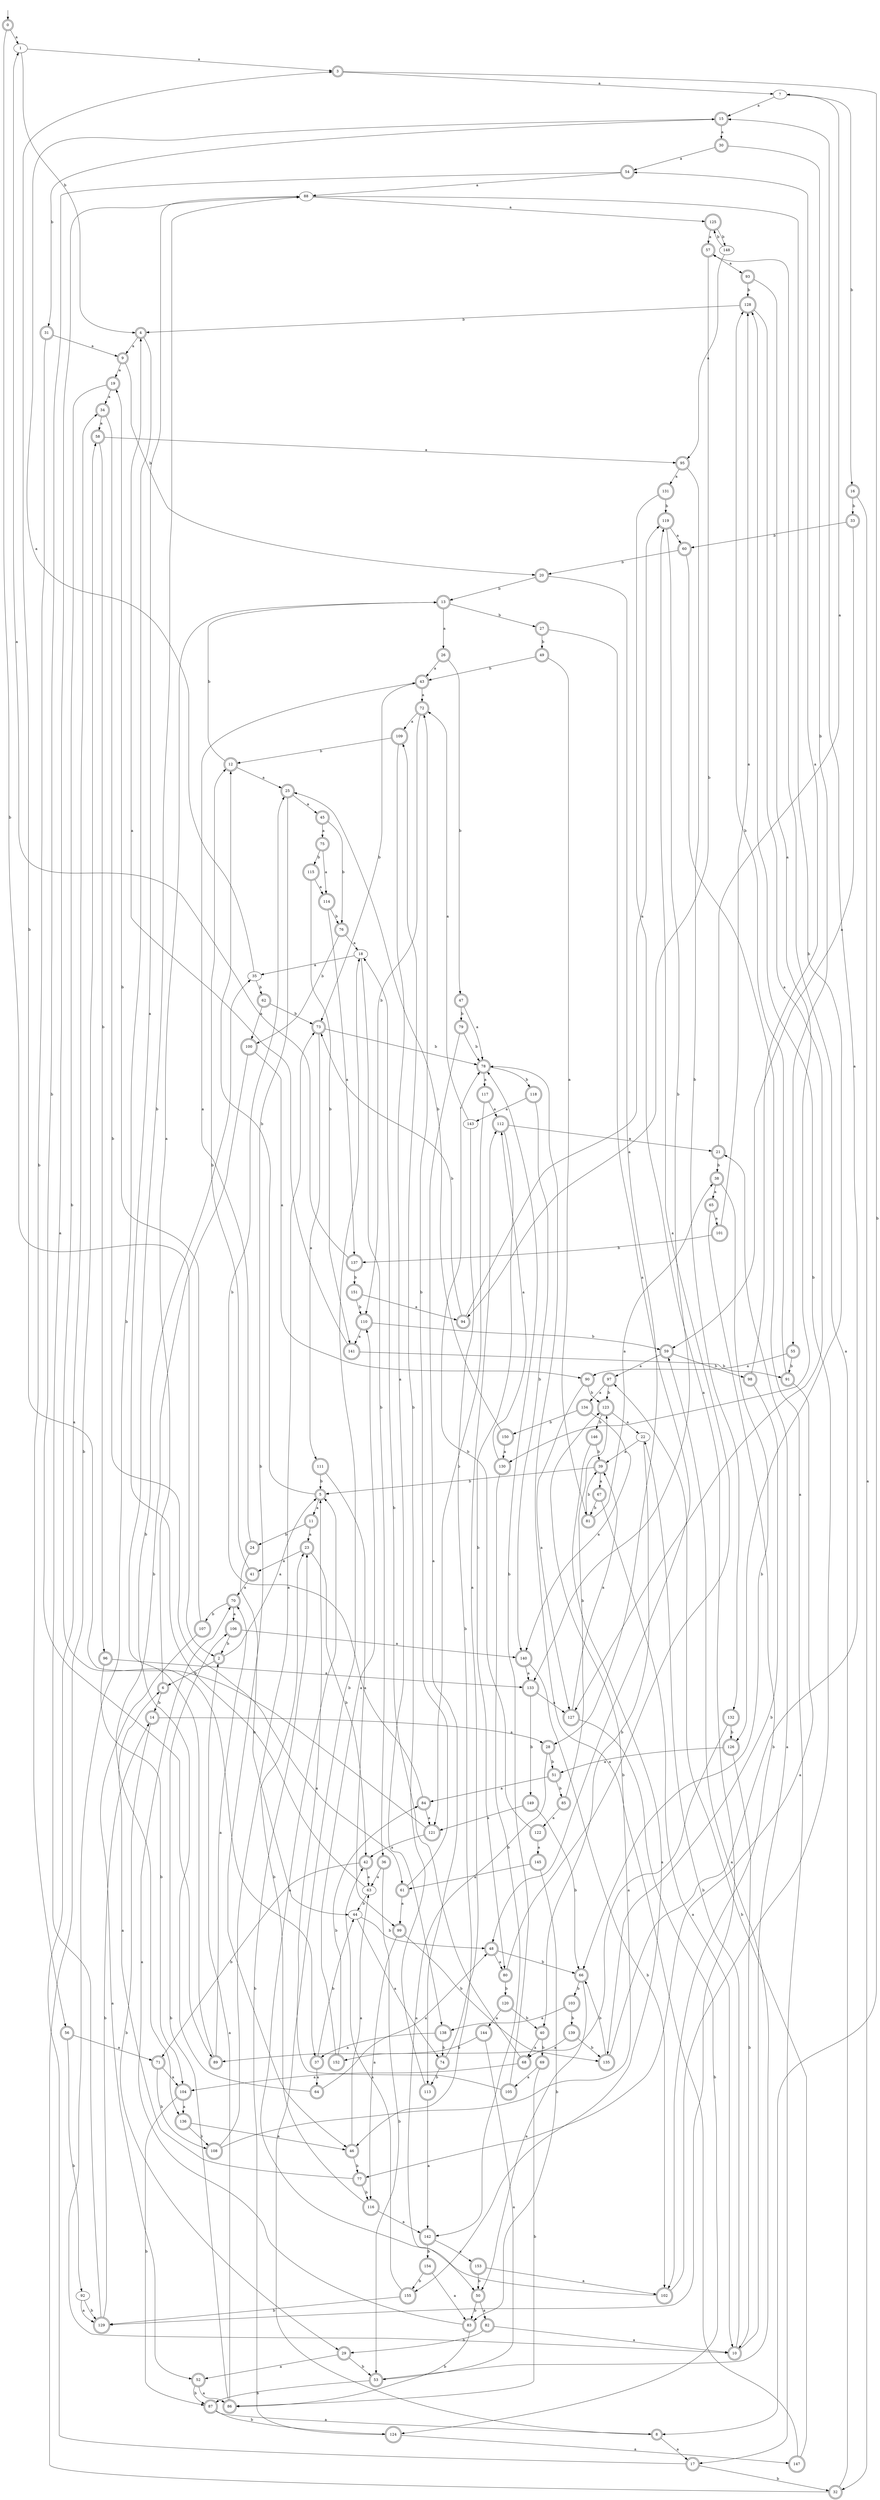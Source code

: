 digraph RandomDFA {
  __start0 [label="", shape=none];
  __start0 -> 0 [label=""];
  0 [shape=circle] [shape=doublecircle]
  0 -> 1 [label="a"]
  0 -> 2 [label="b"]
  1
  1 -> 3 [label="a"]
  1 -> 4 [label="b"]
  2 [shape=doublecircle]
  2 -> 5 [label="a"]
  2 -> 6 [label="b"]
  3 [shape=doublecircle]
  3 -> 7 [label="a"]
  3 -> 8 [label="b"]
  4 [shape=doublecircle]
  4 -> 9 [label="a"]
  4 -> 10 [label="b"]
  5 [shape=doublecircle]
  5 -> 11 [label="a"]
  5 -> 12 [label="b"]
  6 [shape=doublecircle]
  6 -> 13 [label="a"]
  6 -> 14 [label="b"]
  7
  7 -> 15 [label="a"]
  7 -> 16 [label="b"]
  8 [shape=doublecircle]
  8 -> 17 [label="a"]
  8 -> 18 [label="b"]
  9 [shape=doublecircle]
  9 -> 19 [label="a"]
  9 -> 20 [label="b"]
  10 [shape=doublecircle]
  10 -> 21 [label="a"]
  10 -> 22 [label="b"]
  11 [shape=doublecircle]
  11 -> 23 [label="a"]
  11 -> 24 [label="b"]
  12 [shape=doublecircle]
  12 -> 25 [label="a"]
  12 -> 13 [label="b"]
  13 [shape=doublecircle]
  13 -> 26 [label="a"]
  13 -> 27 [label="b"]
  14 [shape=doublecircle]
  14 -> 28 [label="a"]
  14 -> 29 [label="b"]
  15 [shape=doublecircle]
  15 -> 30 [label="a"]
  15 -> 31 [label="b"]
  16 [shape=doublecircle]
  16 -> 32 [label="a"]
  16 -> 33 [label="b"]
  17 [shape=doublecircle]
  17 -> 34 [label="a"]
  17 -> 32 [label="b"]
  18
  18 -> 35 [label="a"]
  18 -> 36 [label="b"]
  19 [shape=doublecircle]
  19 -> 34 [label="a"]
  19 -> 37 [label="b"]
  20 [shape=doublecircle]
  20 -> 28 [label="a"]
  20 -> 13 [label="b"]
  21 [shape=doublecircle]
  21 -> 7 [label="a"]
  21 -> 38 [label="b"]
  22
  22 -> 39 [label="a"]
  22 -> 40 [label="b"]
  23 [shape=doublecircle]
  23 -> 41 [label="a"]
  23 -> 42 [label="b"]
  24 [shape=doublecircle]
  24 -> 43 [label="a"]
  24 -> 44 [label="b"]
  25 [shape=doublecircle]
  25 -> 45 [label="a"]
  25 -> 46 [label="b"]
  26 [shape=doublecircle]
  26 -> 43 [label="a"]
  26 -> 47 [label="b"]
  27 [shape=doublecircle]
  27 -> 48 [label="a"]
  27 -> 49 [label="b"]
  28 [shape=doublecircle]
  28 -> 50 [label="a"]
  28 -> 51 [label="b"]
  29 [shape=doublecircle]
  29 -> 52 [label="a"]
  29 -> 53 [label="b"]
  30 [shape=doublecircle]
  30 -> 54 [label="a"]
  30 -> 55 [label="b"]
  31 [shape=doublecircle]
  31 -> 9 [label="a"]
  31 -> 56 [label="b"]
  32 [shape=doublecircle]
  32 -> 57 [label="a"]
  32 -> 58 [label="b"]
  33 [shape=doublecircle]
  33 -> 59 [label="a"]
  33 -> 60 [label="b"]
  34 [shape=doublecircle]
  34 -> 58 [label="a"]
  34 -> 61 [label="b"]
  35
  35 -> 15 [label="a"]
  35 -> 62 [label="b"]
  36 [shape=doublecircle]
  36 -> 63 [label="a"]
  36 -> 53 [label="b"]
  37 [shape=doublecircle]
  37 -> 64 [label="a"]
  37 -> 44 [label="b"]
  38 [shape=doublecircle]
  38 -> 65 [label="a"]
  38 -> 66 [label="b"]
  39 [shape=doublecircle]
  39 -> 67 [label="a"]
  39 -> 5 [label="b"]
  40 [shape=doublecircle]
  40 -> 68 [label="a"]
  40 -> 69 [label="b"]
  41 [shape=doublecircle]
  41 -> 70 [label="a"]
  41 -> 12 [label="b"]
  42 [shape=doublecircle]
  42 -> 63 [label="a"]
  42 -> 71 [label="b"]
  43 [shape=doublecircle]
  43 -> 72 [label="a"]
  43 -> 73 [label="b"]
  44
  44 -> 74 [label="a"]
  44 -> 48 [label="b"]
  45 [shape=doublecircle]
  45 -> 75 [label="a"]
  45 -> 76 [label="b"]
  46 [shape=doublecircle]
  46 -> 63 [label="a"]
  46 -> 77 [label="b"]
  47 [shape=doublecircle]
  47 -> 78 [label="a"]
  47 -> 79 [label="b"]
  48 [shape=doublecircle]
  48 -> 80 [label="a"]
  48 -> 66 [label="b"]
  49 [shape=doublecircle]
  49 -> 81 [label="a"]
  49 -> 43 [label="b"]
  50 [shape=doublecircle]
  50 -> 82 [label="a"]
  50 -> 83 [label="b"]
  51 [shape=doublecircle]
  51 -> 84 [label="a"]
  51 -> 85 [label="b"]
  52 [shape=doublecircle]
  52 -> 86 [label="a"]
  52 -> 87 [label="b"]
  53 [shape=doublecircle]
  53 -> 59 [label="a"]
  53 -> 87 [label="b"]
  54 [shape=doublecircle]
  54 -> 88 [label="a"]
  54 -> 89 [label="b"]
  55 [shape=doublecircle]
  55 -> 90 [label="a"]
  55 -> 91 [label="b"]
  56 [shape=doublecircle]
  56 -> 71 [label="a"]
  56 -> 92 [label="b"]
  57 [shape=doublecircle]
  57 -> 93 [label="a"]
  57 -> 94 [label="b"]
  58 [shape=doublecircle]
  58 -> 95 [label="a"]
  58 -> 96 [label="b"]
  59 [shape=doublecircle]
  59 -> 97 [label="a"]
  59 -> 98 [label="b"]
  60 [shape=doublecircle]
  60 -> 17 [label="a"]
  60 -> 20 [label="b"]
  61 [shape=doublecircle]
  61 -> 99 [label="a"]
  61 -> 72 [label="b"]
  62 [shape=doublecircle]
  62 -> 100 [label="a"]
  62 -> 73 [label="b"]
  63
  63 -> 88 [label="a"]
  63 -> 44 [label="b"]
  64 [shape=doublecircle]
  64 -> 48 [label="a"]
  64 -> 35 [label="b"]
  65 [shape=doublecircle]
  65 -> 101 [label="a"]
  65 -> 102 [label="b"]
  66 [shape=doublecircle]
  66 -> 50 [label="a"]
  66 -> 103 [label="b"]
  67 [shape=doublecircle]
  67 -> 10 [label="a"]
  67 -> 81 [label="b"]
  68 [shape=doublecircle]
  68 -> 104 [label="a"]
  68 -> 18 [label="b"]
  69 [shape=doublecircle]
  69 -> 105 [label="a"]
  69 -> 86 [label="b"]
  70 [shape=doublecircle]
  70 -> 106 [label="a"]
  70 -> 107 [label="b"]
  71 [shape=doublecircle]
  71 -> 104 [label="a"]
  71 -> 108 [label="b"]
  72 [shape=doublecircle]
  72 -> 109 [label="a"]
  72 -> 110 [label="b"]
  73 [shape=doublecircle]
  73 -> 111 [label="a"]
  73 -> 78 [label="b"]
  74 [shape=doublecircle]
  74 -> 112 [label="a"]
  74 -> 113 [label="b"]
  75 [shape=doublecircle]
  75 -> 114 [label="a"]
  75 -> 115 [label="b"]
  76 [shape=doublecircle]
  76 -> 18 [label="a"]
  76 -> 100 [label="b"]
  77 [shape=doublecircle]
  77 -> 6 [label="a"]
  77 -> 116 [label="b"]
  78 [shape=doublecircle]
  78 -> 117 [label="a"]
  78 -> 118 [label="b"]
  79 [shape=doublecircle]
  79 -> 113 [label="a"]
  79 -> 78 [label="b"]
  80 [shape=doublecircle]
  80 -> 119 [label="a"]
  80 -> 120 [label="b"]
  81 [shape=doublecircle]
  81 -> 38 [label="a"]
  81 -> 39 [label="b"]
  82 [shape=doublecircle]
  82 -> 10 [label="a"]
  82 -> 29 [label="b"]
  83 [shape=doublecircle]
  83 -> 70 [label="a"]
  83 -> 86 [label="b"]
  84 [shape=doublecircle]
  84 -> 121 [label="a"]
  84 -> 25 [label="b"]
  85 [shape=doublecircle]
  85 -> 122 [label="a"]
  85 -> 123 [label="b"]
  86 [shape=doublecircle]
  86 -> 2 [label="a"]
  86 -> 106 [label="b"]
  87 [shape=doublecircle]
  87 -> 8 [label="a"]
  87 -> 124 [label="b"]
  88
  88 -> 125 [label="a"]
  88 -> 126 [label="b"]
  89 [shape=doublecircle]
  89 -> 70 [label="a"]
  89 -> 88 [label="b"]
  90 [shape=doublecircle]
  90 -> 127 [label="a"]
  90 -> 123 [label="b"]
  91 [shape=doublecircle]
  91 -> 77 [label="a"]
  91 -> 128 [label="b"]
  92
  92 -> 129 [label="a"]
  92 -> 129 [label="b"]
  93 [shape=doublecircle]
  93 -> 130 [label="a"]
  93 -> 128 [label="b"]
  94 [shape=doublecircle]
  94 -> 119 [label="a"]
  94 -> 73 [label="b"]
  95 [shape=doublecircle]
  95 -> 131 [label="a"]
  95 -> 132 [label="b"]
  96 [shape=doublecircle]
  96 -> 133 [label="a"]
  96 -> 104 [label="b"]
  97 [shape=doublecircle]
  97 -> 134 [label="a"]
  97 -> 123 [label="b"]
  98 [shape=doublecircle]
  98 -> 54 [label="a"]
  98 -> 135 [label="b"]
  99 [shape=doublecircle]
  99 -> 116 [label="a"]
  99 -> 135 [label="b"]
  100 [shape=doublecircle]
  100 -> 90 [label="a"]
  100 -> 136 [label="b"]
  101 [shape=doublecircle]
  101 -> 128 [label="a"]
  101 -> 137 [label="b"]
  102 [shape=doublecircle]
  102 -> 5 [label="a"]
  102 -> 128 [label="b"]
  103 [shape=doublecircle]
  103 -> 138 [label="a"]
  103 -> 139 [label="b"]
  104 [shape=doublecircle]
  104 -> 136 [label="a"]
  104 -> 87 [label="b"]
  105 [shape=doublecircle]
  105 -> 5 [label="a"]
  105 -> 78 [label="b"]
  106 [shape=doublecircle]
  106 -> 140 [label="a"]
  106 -> 2 [label="b"]
  107 [shape=doublecircle]
  107 -> 52 [label="a"]
  107 -> 19 [label="b"]
  108 [shape=doublecircle]
  108 -> 73 [label="a"]
  108 -> 123 [label="b"]
  109 [shape=doublecircle]
  109 -> 138 [label="a"]
  109 -> 12 [label="b"]
  110 [shape=doublecircle]
  110 -> 141 [label="a"]
  110 -> 59 [label="b"]
  111 [shape=doublecircle]
  111 -> 99 [label="a"]
  111 -> 5 [label="b"]
  112 [shape=doublecircle]
  112 -> 21 [label="a"]
  112 -> 80 [label="b"]
  113 [shape=doublecircle]
  113 -> 142 [label="a"]
  113 -> 109 [label="b"]
  114 [shape=doublecircle]
  114 -> 137 [label="a"]
  114 -> 76 [label="b"]
  115 [shape=doublecircle]
  115 -> 114 [label="a"]
  115 -> 141 [label="b"]
  116 [shape=doublecircle]
  116 -> 142 [label="a"]
  116 -> 23 [label="b"]
  117 [shape=doublecircle]
  117 -> 112 [label="a"]
  117 -> 121 [label="b"]
  118 [shape=doublecircle]
  118 -> 143 [label="a"]
  118 -> 140 [label="b"]
  119 [shape=doublecircle]
  119 -> 60 [label="a"]
  119 -> 133 [label="b"]
  120 [shape=doublecircle]
  120 -> 144 [label="a"]
  120 -> 40 [label="b"]
  121 [shape=doublecircle]
  121 -> 42 [label="a"]
  121 -> 3 [label="b"]
  122 [shape=doublecircle]
  122 -> 145 [label="a"]
  122 -> 78 [label="b"]
  123 [shape=doublecircle]
  123 -> 22 [label="a"]
  123 -> 146 [label="b"]
  124 [shape=doublecircle]
  124 -> 147 [label="a"]
  124 -> 23 [label="b"]
  125 [shape=doublecircle]
  125 -> 57 [label="a"]
  125 -> 148 [label="b"]
  126 [shape=doublecircle]
  126 -> 51 [label="a"]
  126 -> 10 [label="b"]
  127 [shape=doublecircle]
  127 -> 39 [label="a"]
  127 -> 124 [label="b"]
  128 [shape=doublecircle]
  128 -> 127 [label="a"]
  128 -> 4 [label="b"]
  129 [shape=doublecircle]
  129 -> 88 [label="a"]
  129 -> 14 [label="b"]
  130 [shape=doublecircle]
  130 -> 112 [label="a"]
  130 -> 142 [label="b"]
  131 [shape=doublecircle]
  131 -> 129 [label="a"]
  131 -> 119 [label="b"]
  132 [shape=doublecircle]
  132 -> 68 [label="a"]
  132 -> 126 [label="b"]
  133 [shape=doublecircle]
  133 -> 127 [label="a"]
  133 -> 149 [label="b"]
  134 [shape=doublecircle]
  134 -> 140 [label="a"]
  134 -> 150 [label="b"]
  135 [shape=doublecircle]
  135 -> 15 [label="a"]
  135 -> 66 [label="b"]
  136 [shape=doublecircle]
  136 -> 46 [label="a"]
  136 -> 108 [label="b"]
  137 [shape=doublecircle]
  137 -> 1 [label="a"]
  137 -> 151 [label="b"]
  138 [shape=doublecircle]
  138 -> 37 [label="a"]
  138 -> 74 [label="b"]
  139 [shape=doublecircle]
  139 -> 152 [label="a"]
  139 -> 135 [label="b"]
  140 [shape=doublecircle]
  140 -> 133 [label="a"]
  140 -> 102 [label="b"]
  141 [shape=doublecircle]
  141 -> 4 [label="a"]
  141 -> 91 [label="b"]
  142 [shape=doublecircle]
  142 -> 153 [label="a"]
  142 -> 154 [label="b"]
  143
  143 -> 72 [label="a"]
  143 -> 46 [label="b"]
  144 [shape=doublecircle]
  144 -> 53 [label="a"]
  144 -> 89 [label="b"]
  145 [shape=doublecircle]
  145 -> 61 [label="a"]
  145 -> 83 [label="b"]
  146 [shape=doublecircle]
  146 -> 155 [label="a"]
  146 -> 39 [label="b"]
  147 [shape=doublecircle]
  147 -> 78 [label="a"]
  147 -> 97 [label="b"]
  148
  148 -> 95 [label="a"]
  148 -> 125 [label="b"]
  149 [shape=doublecircle]
  149 -> 121 [label="a"]
  149 -> 66 [label="b"]
  150 [shape=doublecircle]
  150 -> 130 [label="a"]
  150 -> 25 [label="b"]
  151 [shape=doublecircle]
  151 -> 94 [label="a"]
  151 -> 110 [label="b"]
  152 [shape=doublecircle]
  152 -> 110 [label="a"]
  152 -> 84 [label="b"]
  153 [shape=doublecircle]
  153 -> 102 [label="a"]
  153 -> 50 [label="b"]
  154 [shape=doublecircle]
  154 -> 83 [label="a"]
  154 -> 155 [label="b"]
  155 [shape=doublecircle]
  155 -> 42 [label="a"]
  155 -> 129 [label="b"]
}
